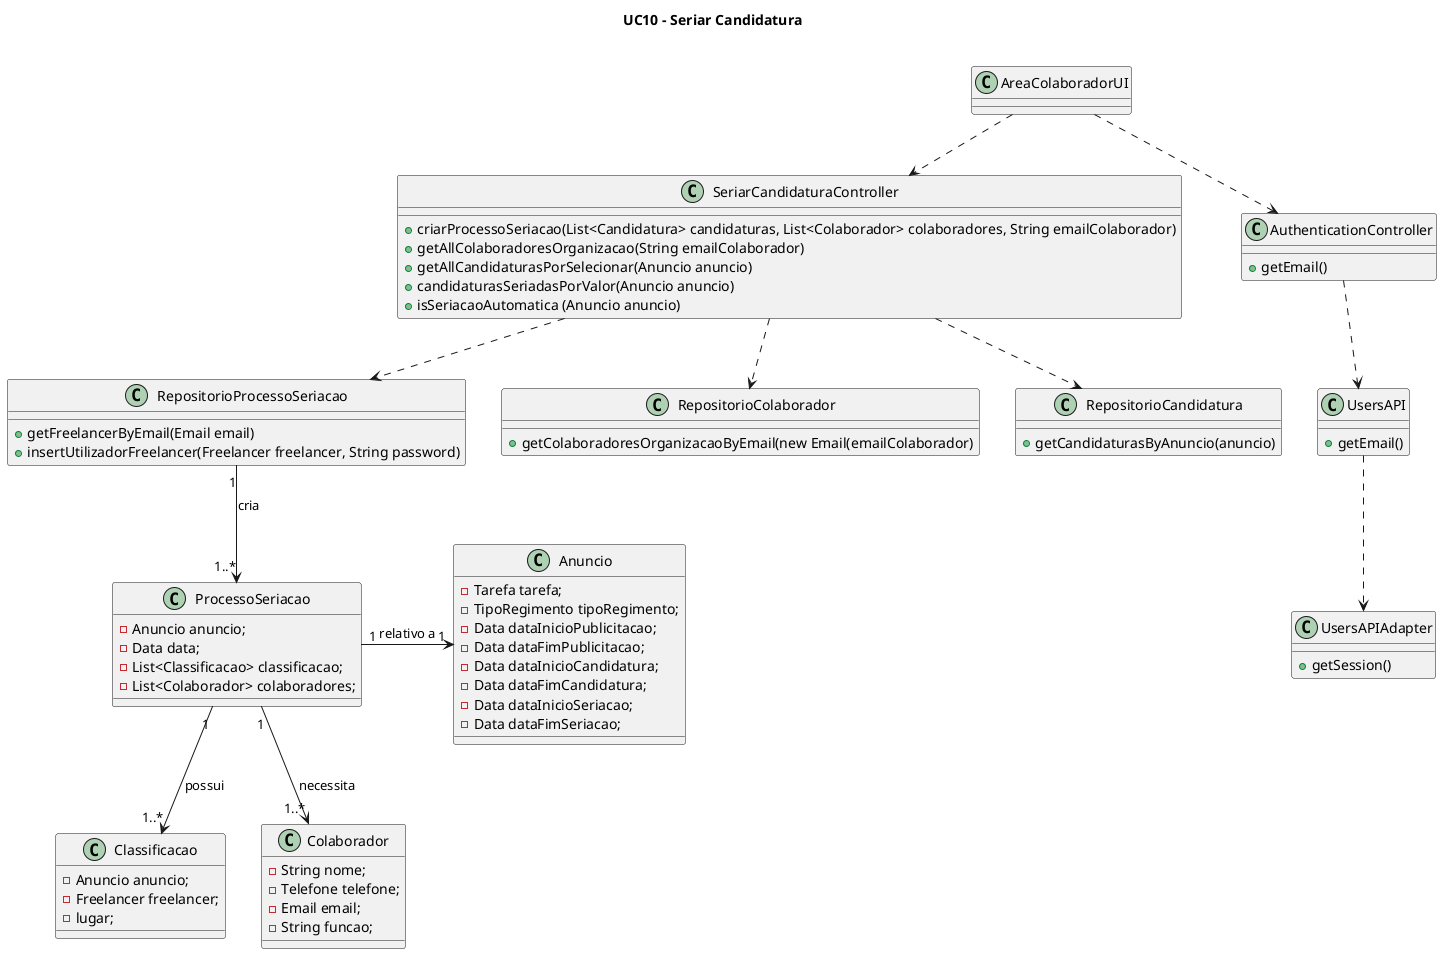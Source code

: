 @startuml

title UC10 - Seriar Candidatura \n

Class AreaColaboradorUI {
}

Class SeriarCandidaturaController {
    + criarProcessoSeriacao(List<Candidatura> candidaturas, List<Colaborador> colaboradores, String emailColaborador)
    + getAllColaboradoresOrganizacao(String emailColaborador)
    + getAllCandidaturasPorSelecionar(Anuncio anuncio)
    + candidaturasSeriadasPorValor(Anuncio anuncio)
    + isSeriacaoAutomatica (Anuncio anuncio)
                                        
}

Class RepositorioProcessoSeriacao {
    +getFreelancerByEmail(Email email)
    +insertUtilizadorFreelancer(Freelancer freelancer, String password)
}

Class RepositorioColaborador {
    +getColaboradoresOrganizacaoByEmail(new Email(emailColaborador)
}

Class RepositorioCandidatura {
    +getCandidaturasByAnuncio(anuncio)
}

Class ProcessoSeriacao {
    - Anuncio anuncio;
    - Data data;
    - List<Classificacao> classificacao;
    - List<Colaborador> colaboradores;
}

Class Classificacao {
    - Anuncio anuncio;
    - Freelancer freelancer;
    - lugar;
}

Class Colaborador {
    - String nome;
    - Telefone telefone;
    - Email email;
    - String funcao;
}

Class Anuncio {
    - Tarefa tarefa;
    - TipoRegimento tipoRegimento;
    - Data dataInicioPublicitacao;
    - Data dataFimPublicitacao;
    - Data dataInicioCandidatura;
    - Data dataFimCandidatura;
    - Data dataInicioSeriacao;
    - Data dataFimSeriacao;
}

class AuthenticationController {
    +getEmail()
}

class UsersAPI {
    +getEmail()
}

class UsersAPIAdapter {
    +getSession()
}

AreaColaboradorUI ..> SeriarCandidaturaController
AreaColaboradorUI ..> AuthenticationController
SeriarCandidaturaController ..> RepositorioProcessoSeriacao
SeriarCandidaturaController ..> RepositorioColaborador
SeriarCandidaturaController ..> RepositorioCandidatura
AuthenticationController ..> UsersAPI
UsersAPI ..> UsersAPIAdapter
RepositorioProcessoSeriacao "1"--> "1..*" ProcessoSeriacao : cria
ProcessoSeriacao "1" -> "1"Anuncio: relativo a
ProcessoSeriacao "1" --> "1..*" Colaborador : necessita
ProcessoSeriacao "1" --> "1..*" Classificacao : possui

@enduml